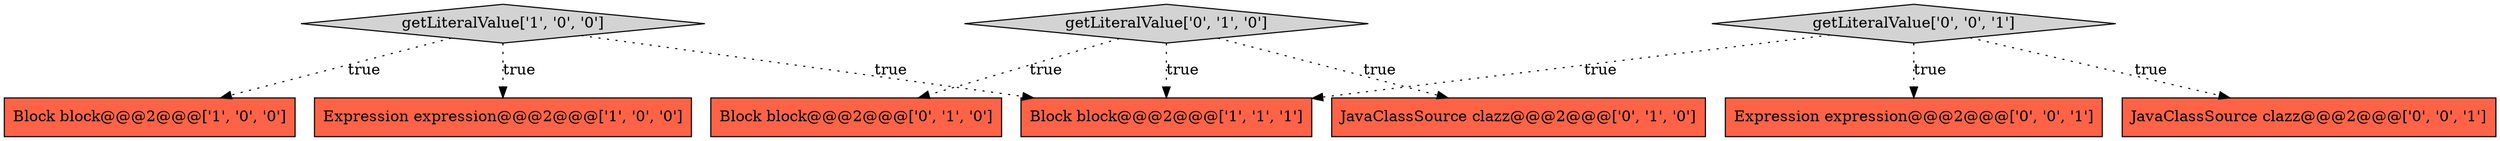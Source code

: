 digraph {
2 [style = filled, label = "Block block@@@2@@@['1', '0', '0']", fillcolor = tomato, shape = box image = "AAA0AAABBB1BBB"];
6 [style = filled, label = "getLiteralValue['0', '1', '0']", fillcolor = lightgray, shape = diamond image = "AAA0AAABBB2BBB"];
3 [style = filled, label = "Block block@@@2@@@['1', '1', '1']", fillcolor = tomato, shape = box image = "AAA0AAABBB1BBB"];
7 [style = filled, label = "getLiteralValue['0', '0', '1']", fillcolor = lightgray, shape = diamond image = "AAA0AAABBB3BBB"];
0 [style = filled, label = "getLiteralValue['1', '0', '0']", fillcolor = lightgray, shape = diamond image = "AAA0AAABBB1BBB"];
1 [style = filled, label = "Expression expression@@@2@@@['1', '0', '0']", fillcolor = tomato, shape = box image = "AAA0AAABBB1BBB"];
9 [style = filled, label = "Expression expression@@@2@@@['0', '0', '1']", fillcolor = tomato, shape = box image = "AAA0AAABBB3BBB"];
8 [style = filled, label = "JavaClassSource clazz@@@2@@@['0', '0', '1']", fillcolor = tomato, shape = box image = "AAA0AAABBB3BBB"];
4 [style = filled, label = "JavaClassSource clazz@@@2@@@['0', '1', '0']", fillcolor = tomato, shape = box image = "AAA0AAABBB2BBB"];
5 [style = filled, label = "Block block@@@2@@@['0', '1', '0']", fillcolor = tomato, shape = box image = "AAA0AAABBB2BBB"];
0->3 [style = dotted, label="true"];
0->2 [style = dotted, label="true"];
7->9 [style = dotted, label="true"];
6->4 [style = dotted, label="true"];
6->3 [style = dotted, label="true"];
7->8 [style = dotted, label="true"];
7->3 [style = dotted, label="true"];
6->5 [style = dotted, label="true"];
0->1 [style = dotted, label="true"];
}
